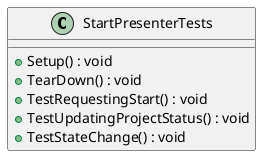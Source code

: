 @startuml
class StartPresenterTests {
    + Setup() : void
    + TearDown() : void
    + TestRequestingStart() : void
    + TestUpdatingProjectStatus() : void
    + TestStateChange() : void
}
@enduml
